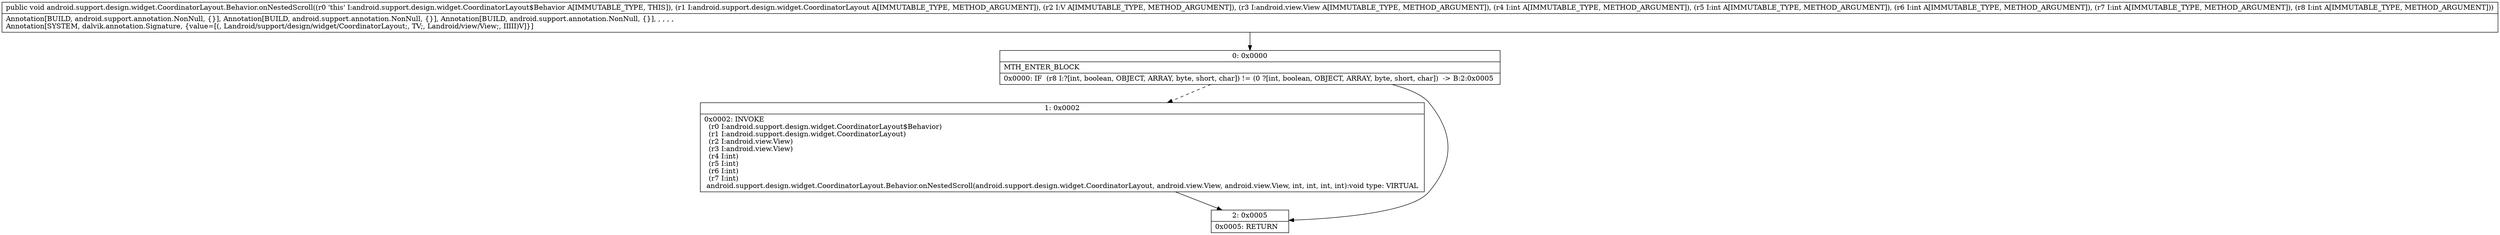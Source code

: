 digraph "CFG forandroid.support.design.widget.CoordinatorLayout.Behavior.onNestedScroll(Landroid\/support\/design\/widget\/CoordinatorLayout;Landroid\/view\/View;Landroid\/view\/View;IIIII)V" {
Node_0 [shape=record,label="{0\:\ 0x0000|MTH_ENTER_BLOCK\l|0x0000: IF  (r8 I:?[int, boolean, OBJECT, ARRAY, byte, short, char]) != (0 ?[int, boolean, OBJECT, ARRAY, byte, short, char])  \-\> B:2:0x0005 \l}"];
Node_1 [shape=record,label="{1\:\ 0x0002|0x0002: INVOKE  \l  (r0 I:android.support.design.widget.CoordinatorLayout$Behavior)\l  (r1 I:android.support.design.widget.CoordinatorLayout)\l  (r2 I:android.view.View)\l  (r3 I:android.view.View)\l  (r4 I:int)\l  (r5 I:int)\l  (r6 I:int)\l  (r7 I:int)\l android.support.design.widget.CoordinatorLayout.Behavior.onNestedScroll(android.support.design.widget.CoordinatorLayout, android.view.View, android.view.View, int, int, int, int):void type: VIRTUAL \l}"];
Node_2 [shape=record,label="{2\:\ 0x0005|0x0005: RETURN   \l}"];
MethodNode[shape=record,label="{public void android.support.design.widget.CoordinatorLayout.Behavior.onNestedScroll((r0 'this' I:android.support.design.widget.CoordinatorLayout$Behavior A[IMMUTABLE_TYPE, THIS]), (r1 I:android.support.design.widget.CoordinatorLayout A[IMMUTABLE_TYPE, METHOD_ARGUMENT]), (r2 I:V A[IMMUTABLE_TYPE, METHOD_ARGUMENT]), (r3 I:android.view.View A[IMMUTABLE_TYPE, METHOD_ARGUMENT]), (r4 I:int A[IMMUTABLE_TYPE, METHOD_ARGUMENT]), (r5 I:int A[IMMUTABLE_TYPE, METHOD_ARGUMENT]), (r6 I:int A[IMMUTABLE_TYPE, METHOD_ARGUMENT]), (r7 I:int A[IMMUTABLE_TYPE, METHOD_ARGUMENT]), (r8 I:int A[IMMUTABLE_TYPE, METHOD_ARGUMENT]))  | Annotation[BUILD, android.support.annotation.NonNull, \{\}], Annotation[BUILD, android.support.annotation.NonNull, \{\}], Annotation[BUILD, android.support.annotation.NonNull, \{\}], , , , , \lAnnotation[SYSTEM, dalvik.annotation.Signature, \{value=[(, Landroid\/support\/design\/widget\/CoordinatorLayout;, TV;, Landroid\/view\/View;, IIIII)V]\}]\l}"];
MethodNode -> Node_0;
Node_0 -> Node_1[style=dashed];
Node_0 -> Node_2;
Node_1 -> Node_2;
}

